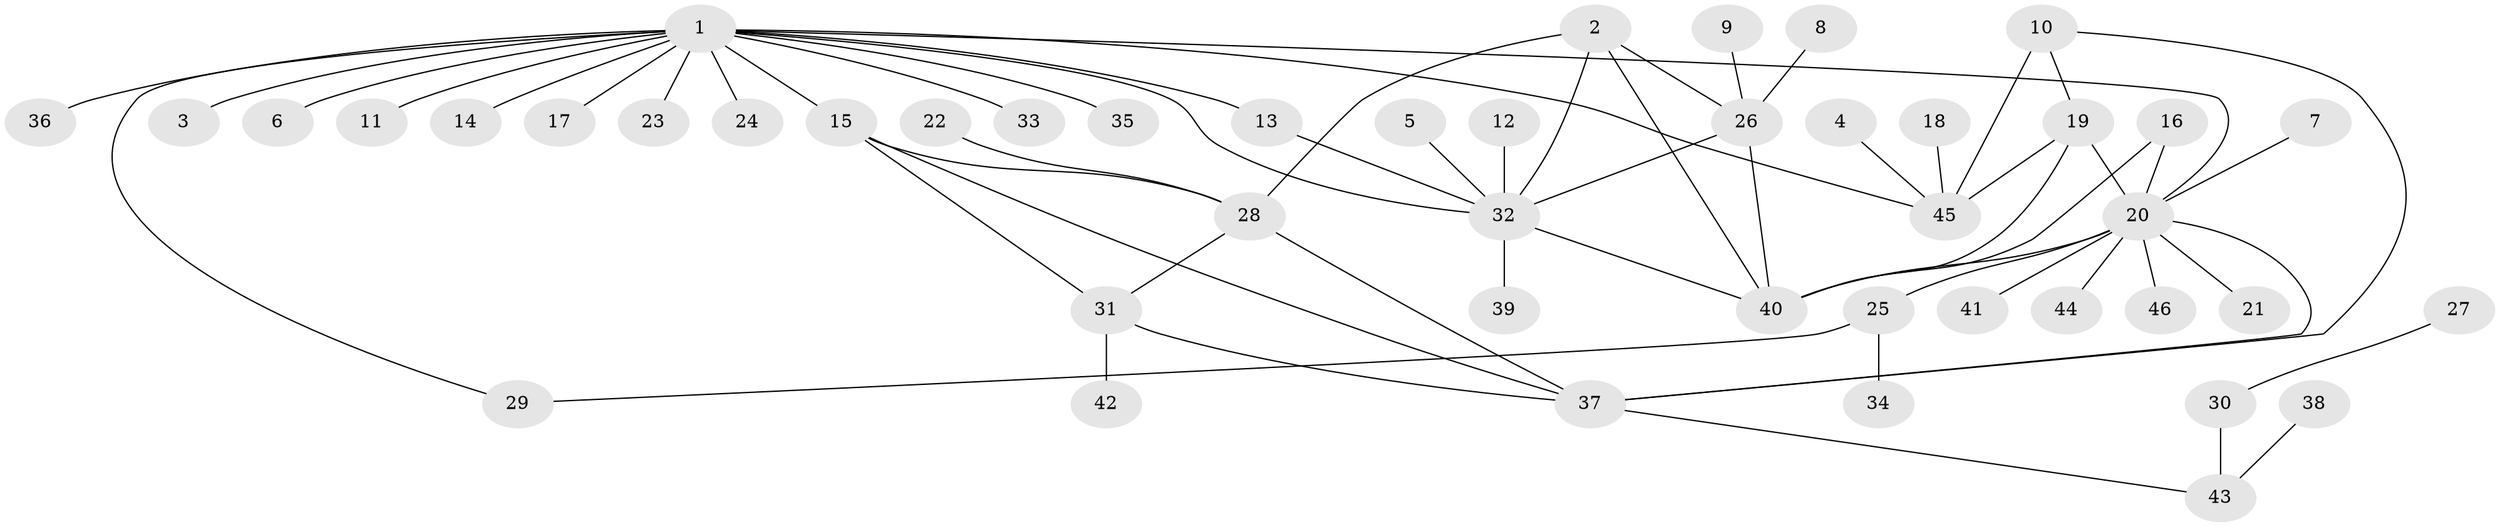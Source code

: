 // original degree distribution, {4: 0.045454545454545456, 14: 0.011363636363636364, 5: 0.07954545454545454, 7: 0.03409090909090909, 6: 0.03409090909090909, 10: 0.022727272727272728, 8: 0.022727272727272728, 1: 0.6022727272727273, 2: 0.11363636363636363, 3: 0.03409090909090909}
// Generated by graph-tools (version 1.1) at 2025/50/03/09/25 03:50:28]
// undirected, 46 vertices, 61 edges
graph export_dot {
graph [start="1"]
  node [color=gray90,style=filled];
  1;
  2;
  3;
  4;
  5;
  6;
  7;
  8;
  9;
  10;
  11;
  12;
  13;
  14;
  15;
  16;
  17;
  18;
  19;
  20;
  21;
  22;
  23;
  24;
  25;
  26;
  27;
  28;
  29;
  30;
  31;
  32;
  33;
  34;
  35;
  36;
  37;
  38;
  39;
  40;
  41;
  42;
  43;
  44;
  45;
  46;
  1 -- 3 [weight=1.0];
  1 -- 6 [weight=1.0];
  1 -- 11 [weight=1.0];
  1 -- 13 [weight=1.0];
  1 -- 14 [weight=1.0];
  1 -- 15 [weight=1.0];
  1 -- 17 [weight=1.0];
  1 -- 20 [weight=1.0];
  1 -- 23 [weight=1.0];
  1 -- 24 [weight=1.0];
  1 -- 29 [weight=1.0];
  1 -- 32 [weight=1.0];
  1 -- 33 [weight=1.0];
  1 -- 35 [weight=1.0];
  1 -- 36 [weight=1.0];
  1 -- 45 [weight=1.0];
  2 -- 26 [weight=1.0];
  2 -- 28 [weight=1.0];
  2 -- 32 [weight=1.0];
  2 -- 40 [weight=1.0];
  4 -- 45 [weight=1.0];
  5 -- 32 [weight=1.0];
  7 -- 20 [weight=1.0];
  8 -- 26 [weight=1.0];
  9 -- 26 [weight=1.0];
  10 -- 19 [weight=1.0];
  10 -- 37 [weight=1.0];
  10 -- 45 [weight=2.0];
  12 -- 32 [weight=1.0];
  13 -- 32 [weight=1.0];
  15 -- 28 [weight=1.0];
  15 -- 31 [weight=1.0];
  15 -- 37 [weight=1.0];
  16 -- 20 [weight=1.0];
  16 -- 40 [weight=1.0];
  18 -- 45 [weight=1.0];
  19 -- 20 [weight=1.0];
  19 -- 40 [weight=1.0];
  19 -- 45 [weight=2.0];
  20 -- 21 [weight=1.0];
  20 -- 25 [weight=3.0];
  20 -- 37 [weight=1.0];
  20 -- 40 [weight=1.0];
  20 -- 41 [weight=1.0];
  20 -- 44 [weight=1.0];
  20 -- 46 [weight=1.0];
  22 -- 28 [weight=1.0];
  25 -- 29 [weight=1.0];
  25 -- 34 [weight=1.0];
  26 -- 32 [weight=1.0];
  26 -- 40 [weight=1.0];
  27 -- 30 [weight=1.0];
  28 -- 31 [weight=1.0];
  28 -- 37 [weight=1.0];
  30 -- 43 [weight=1.0];
  31 -- 37 [weight=1.0];
  31 -- 42 [weight=1.0];
  32 -- 39 [weight=1.0];
  32 -- 40 [weight=1.0];
  37 -- 43 [weight=1.0];
  38 -- 43 [weight=1.0];
}
